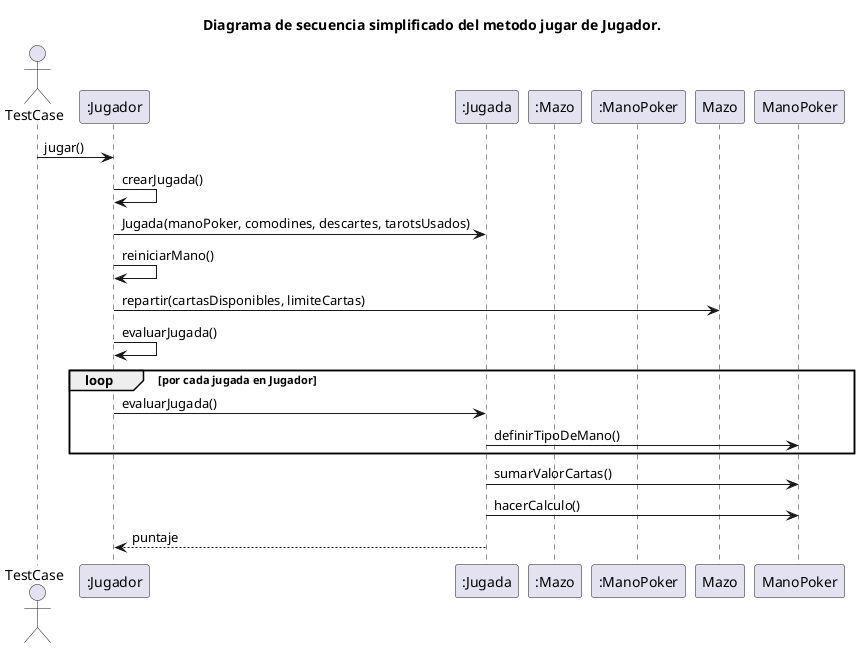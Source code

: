 @startuml Diagrama de secuencia simplificado del metodo jugar de Jugador.
title Diagrama de secuencia simplificado del metodo jugar de Jugador.
actor TestCase
participant ":Jugador"
participant ":Jugada"
participant ":Mazo"
participant ":ManoPoker"
TestCase -> ":Jugador": jugar()
":Jugador" -> ":Jugador": crearJugada()
":Jugador" -> ":Jugada": Jugada(manoPoker, comodines, descartes, tarotsUsados)
":Jugador" -> ":Jugador": reiniciarMano()
":Jugador" -> "Mazo": repartir(cartasDisponibles, limiteCartas)
":Jugador" -> ":Jugador": evaluarJugada()
loop por cada jugada en Jugador
    ":Jugador" -> ":Jugada": evaluarJugada()
    ":Jugada" -> "ManoPoker": definirTipoDeMano()
end
":Jugada" -> "ManoPoker": sumarValorCartas()
":Jugada" -> "ManoPoker": hacerCalculo()
":Jugada" --> ":Jugador": puntaje
@enduml